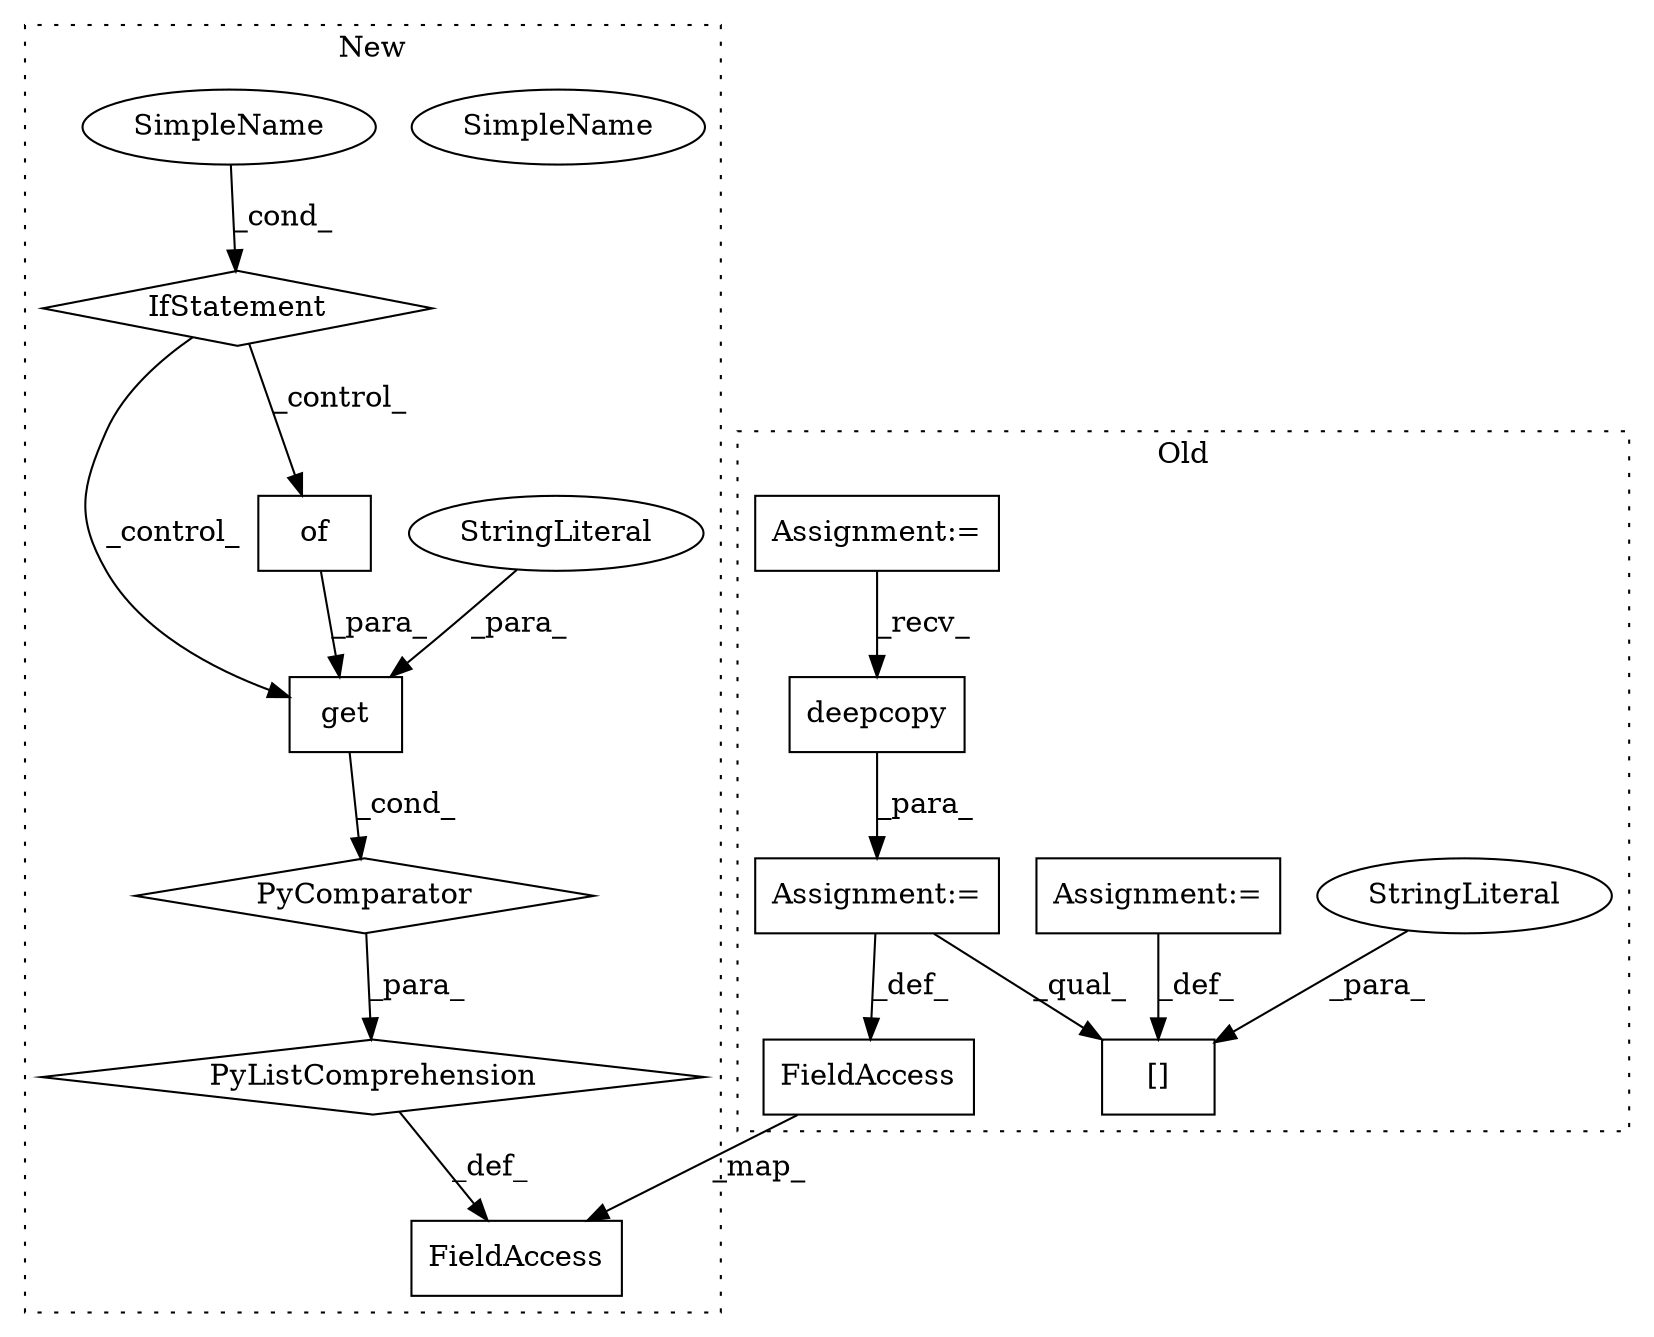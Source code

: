digraph G {
subgraph cluster0 {
1 [label="deepcopy" a="32" s="5111,5131" l="9,1" shape="box"];
3 [label="[]" a="2" s="5138,5161" l="12,1" shape="box"];
7 [label="StringLiteral" a="45" s="5150" l="11" shape="ellipse"];
10 [label="Assignment:=" a="7" s="5105" l="1" shape="box"];
11 [label="Assignment:=" a="7" s="5162" l="1" shape="box"];
13 [label="FieldAccess" a="22" s="5701" l="19" shape="box"];
15 [label="Assignment:=" a="7" s="4278" l="4" shape="box"];
label = "Old";
style="dotted";
}
subgraph cluster1 {
2 [label="get" a="32" s="5378,5409" l="4,1" shape="box"];
4 [label="of" a="32" s="5405" l="4" shape="box"];
5 [label="SimpleName" a="42" s="5635" l="5" shape="ellipse"];
6 [label="PyListComprehension" a="109" s="5329" l="319" shape="diamond"];
8 [label="PyComparator" a="113" s="5588" l="52" shape="diamond"];
9 [label="IfStatement" a="25" s="5588" l="52" shape="diamond"];
12 [label="FieldAccess" a="22" s="5298" l="19" shape="box"];
14 [label="StringLiteral" a="45" s="5382" l="18" shape="ellipse"];
16 [label="SimpleName" a="42" s="5635" l="5" shape="ellipse"];
label = "New";
style="dotted";
}
1 -> 10 [label="_para_"];
2 -> 8 [label="_cond_"];
4 -> 2 [label="_para_"];
6 -> 12 [label="_def_"];
7 -> 3 [label="_para_"];
8 -> 6 [label="_para_"];
9 -> 2 [label="_control_"];
9 -> 4 [label="_control_"];
10 -> 3 [label="_qual_"];
10 -> 13 [label="_def_"];
11 -> 3 [label="_def_"];
13 -> 12 [label="_map_"];
14 -> 2 [label="_para_"];
15 -> 1 [label="_recv_"];
16 -> 9 [label="_cond_"];
}